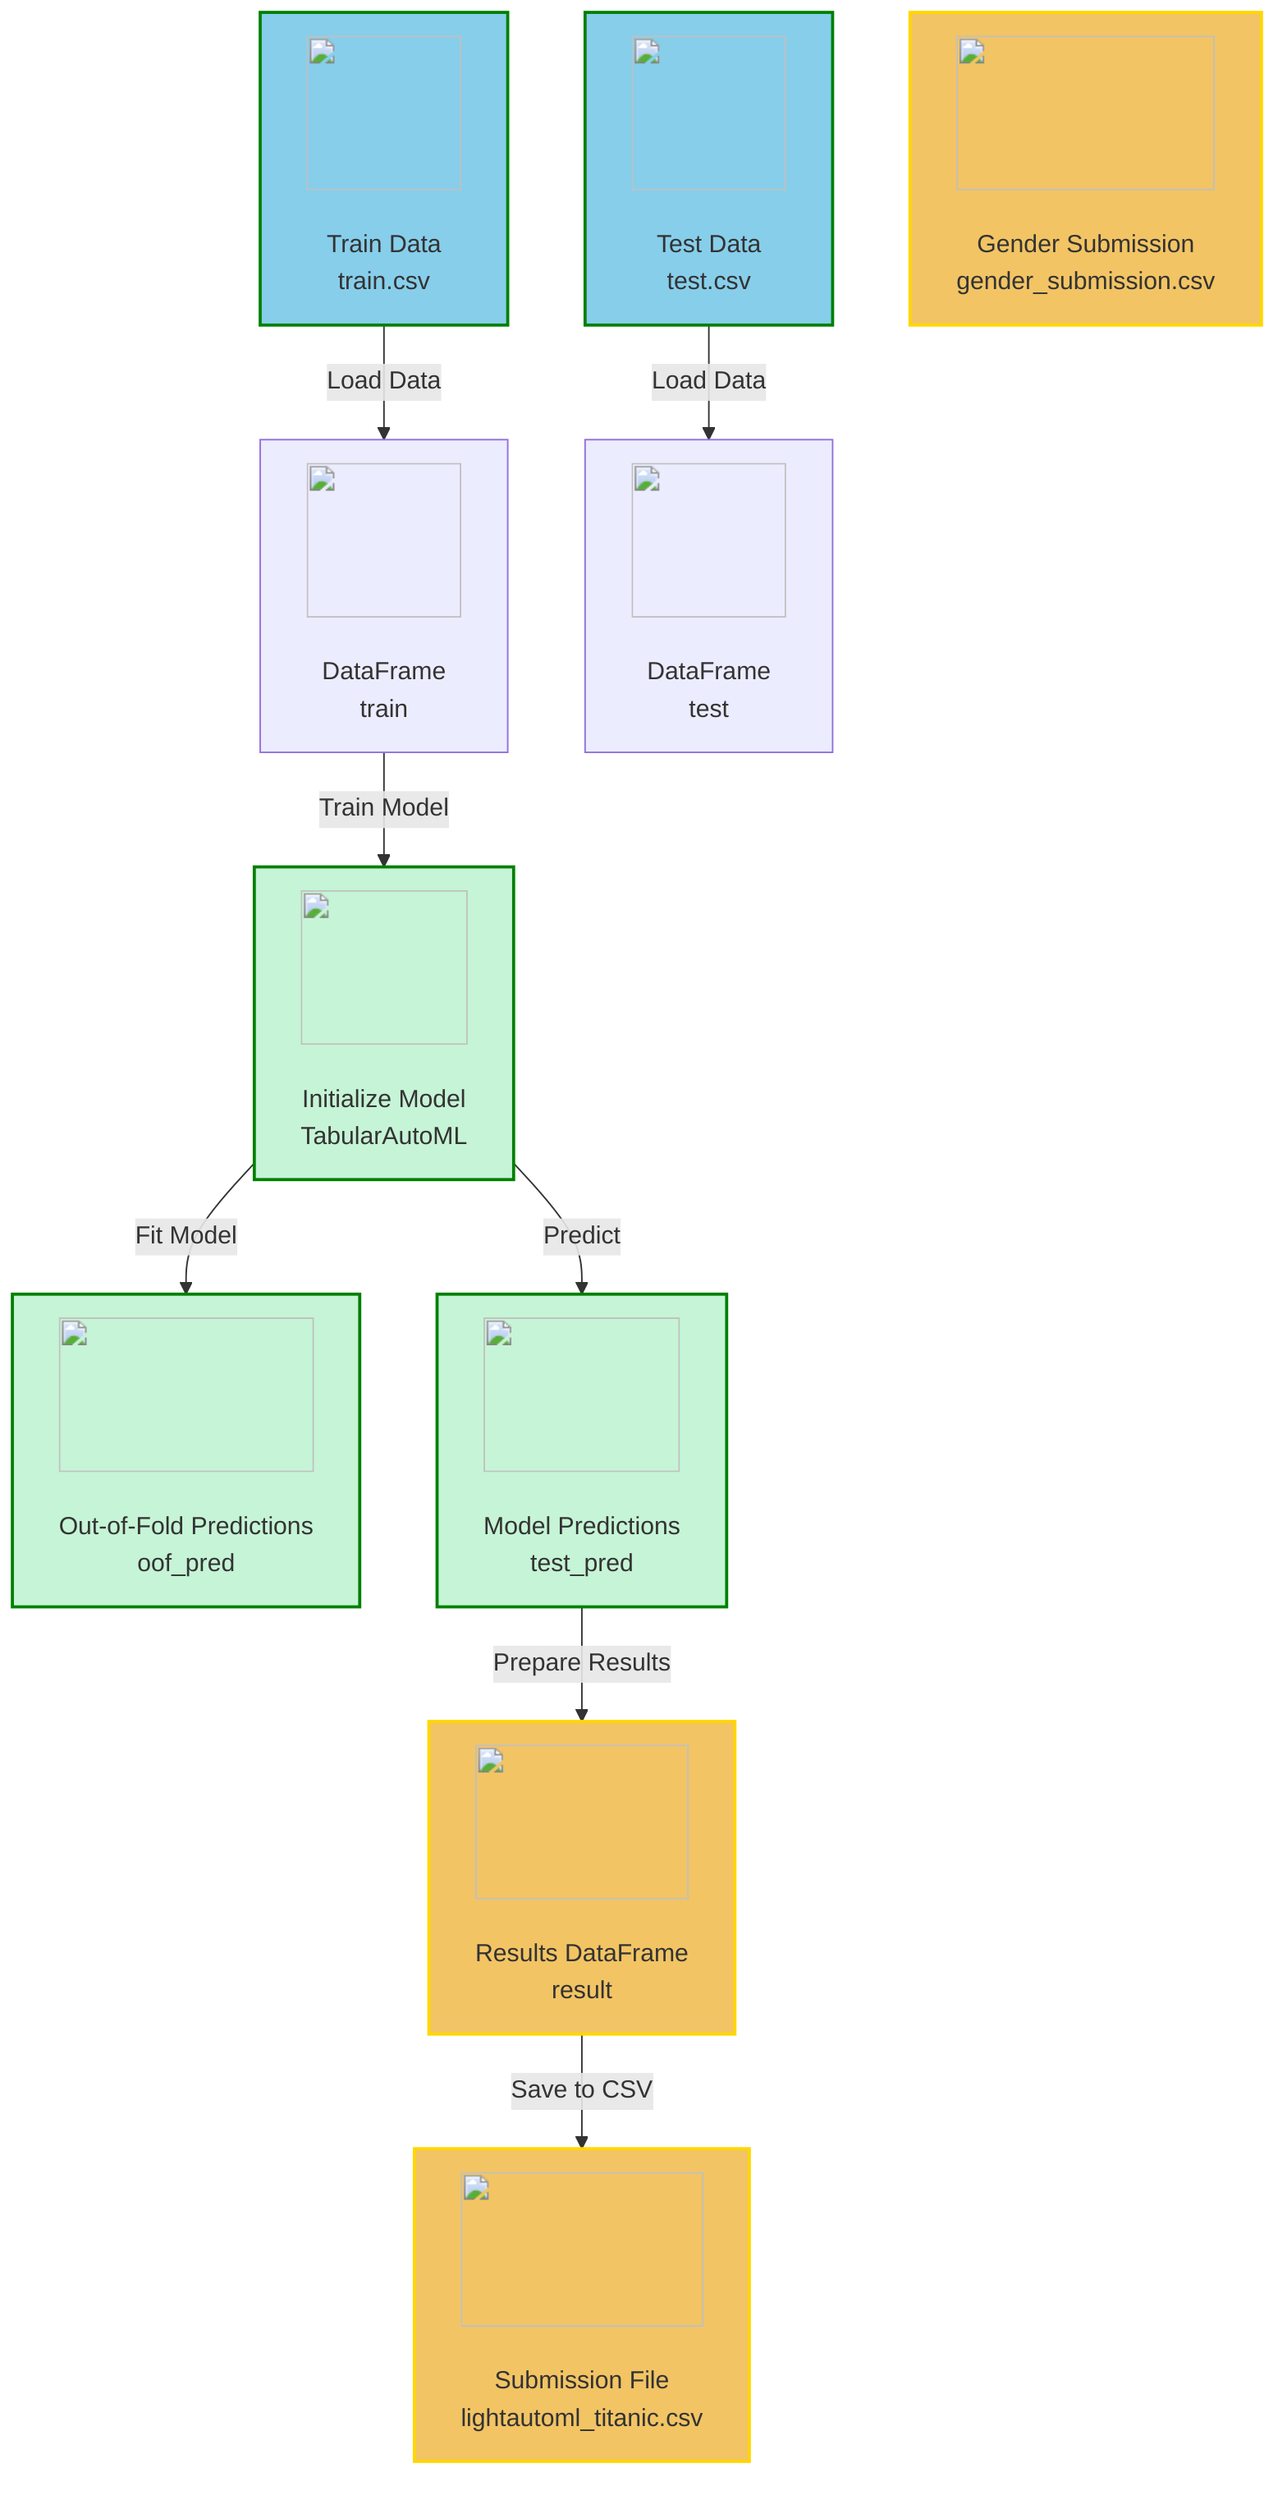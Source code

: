 %% Mermaid diagram for the Jupyter Notebook Workflow

flowchart TD

    %% Data Sources
    A["<img src='icons/database.svg' width=100 height=100/> <br/> Train Data \n train.csv"] -->|Load Data| B["<img src='icons/table.svg' width=100 height=100/> <br/> DataFrame \n train"]
    C["<img src='icons/database.svg' width=100 height=100/> <br/> Test Data \n test.csv"] -->|Load Data| D["<img src='icons/table.svg' width=100 height=100/> <br/> DataFrame \n test"]

    %% Model Initialization
    E["<img src='icons/brain.svg' width=100 height=100/> <br/> Initialize Model \n TabularAutoML"] 
    B -->|Train Model| E

    %% Model Training
    E -->|Fit Model| F["<img src='icons/table.svg' width=100 height=100/> <br/> Out-of-Fold Predictions \n oof_pred"]
    E -->|Predict| G["<img src='icons/table.svg' width=100 height=100/> <br/> Model Predictions \n test_pred"]

    %% Prepare Submission
    G -->|Prepare Results| H["<img src='icons/table.svg' width=100 height=100/> <br/> Results DataFrame \n result"]
    H -->|Save to CSV| I["<img src='icons/file.svg' width=100 height=100/> <br/> Submission File \n lightautoml_titanic.csv"]

    %% Additional Nodes
    J["<img src='icons/file.svg' width=100 height=100/> <br/> Gender Submission \n gender_submission.csv"]

    style A fill:#87CEEB,stroke:#008000,stroke-width:2px
    style C fill:#87CEEB,stroke:#008000,stroke-width:2px
    style E fill:#C6F4D6,stroke:#008000,stroke-width:2px
    style F fill:#C6F4D6,stroke:#008000,stroke-width:2px
    style G fill:#C6F4D6,stroke:#008000,stroke-width:2px
    style H fill:#F2C464,stroke:#FFD700,stroke-width:2px
    style I fill:#F2C464,stroke:#FFD700,stroke-width:2px
    style J fill:#F2C464,stroke:#FFD700,stroke-width:2px
